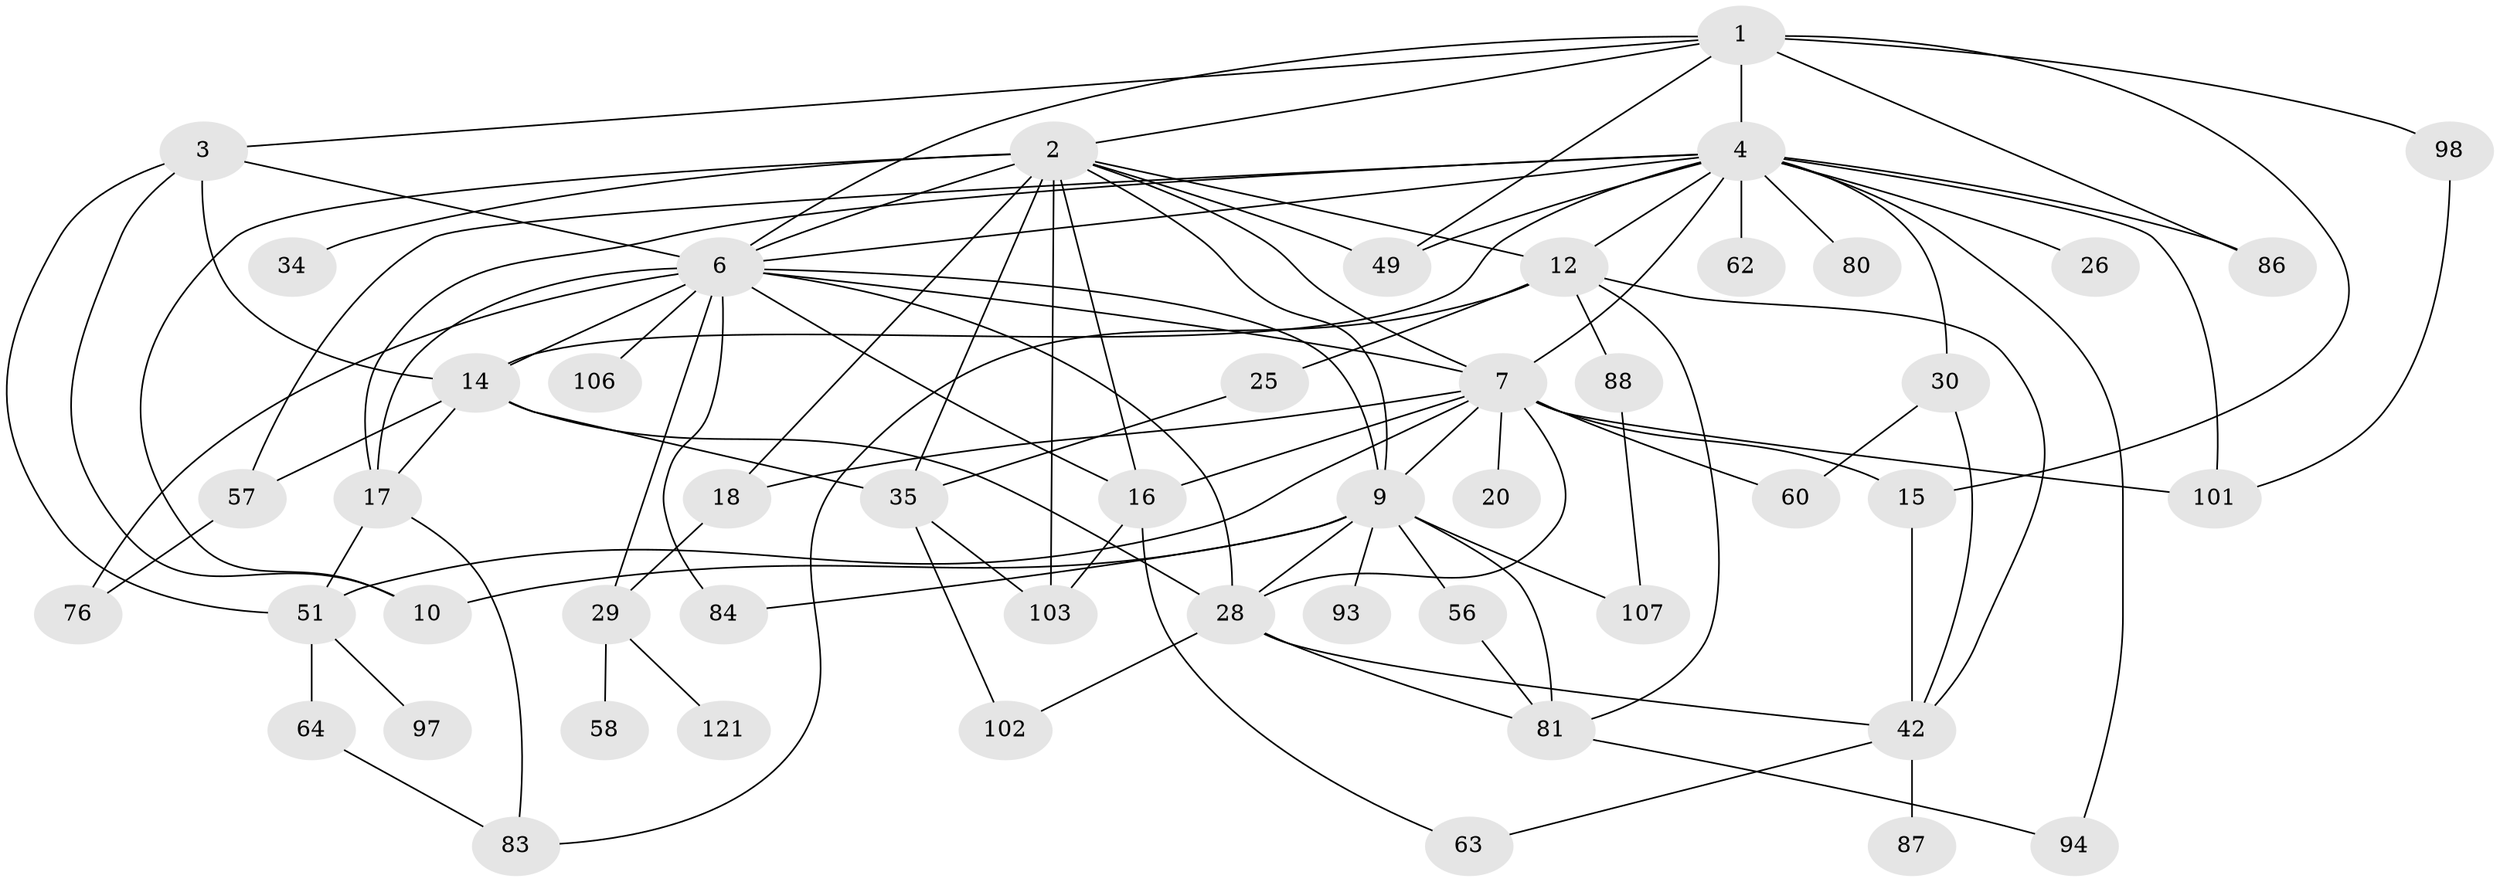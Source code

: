 // original degree distribution, {6: 0.06349206349206349, 9: 0.023809523809523808, 5: 0.09523809523809523, 8: 0.007936507936507936, 3: 0.18253968253968253, 4: 0.10317460317460317, 1: 0.20634920634920634, 2: 0.31746031746031744}
// Generated by graph-tools (version 1.1) at 2025/17/03/04/25 18:17:14]
// undirected, 50 vertices, 98 edges
graph export_dot {
graph [start="1"]
  node [color=gray90,style=filled];
  1 [super="+31+8"];
  2 [super="+70"];
  3 [super="+43+90"];
  4 [super="+11+112+72+5"];
  6 [super="+13"];
  7 [super="+38+21"];
  9 [super="+22+69+19"];
  10;
  12 [super="+126+23"];
  14 [super="+52+37"];
  15 [super="+79"];
  16 [super="+92+53"];
  17;
  18 [super="+44+77"];
  20;
  25;
  26;
  28 [super="+75+118"];
  29 [super="+40"];
  30 [super="+73+119"];
  34;
  35 [super="+67"];
  42 [super="+54"];
  49;
  51 [super="+55"];
  56;
  57 [super="+105+68"];
  58 [super="+61"];
  60;
  62;
  63;
  64 [super="+114"];
  76;
  80;
  81;
  83 [super="+99"];
  84;
  86;
  87;
  88;
  93 [super="+120"];
  94;
  97;
  98;
  101;
  102;
  103 [super="+125+123"];
  106;
  107 [super="+108"];
  121;
  1 -- 2;
  1 -- 3;
  1 -- 4 [weight=3];
  1 -- 15;
  1 -- 98;
  1 -- 6;
  1 -- 86;
  1 -- 49;
  2 -- 7;
  2 -- 9;
  2 -- 18;
  2 -- 34;
  2 -- 35;
  2 -- 49;
  2 -- 103;
  2 -- 16 [weight=2];
  2 -- 6;
  2 -- 10;
  2 -- 12;
  3 -- 10;
  3 -- 14;
  3 -- 6;
  3 -- 51;
  4 -- 80;
  4 -- 26 [weight=2];
  4 -- 12;
  4 -- 30 [weight=2];
  4 -- 101;
  4 -- 6;
  4 -- 7;
  4 -- 14;
  4 -- 17;
  4 -- 49;
  4 -- 86;
  4 -- 62;
  4 -- 57;
  4 -- 94;
  6 -- 14;
  6 -- 17;
  6 -- 7;
  6 -- 9 [weight=2];
  6 -- 106;
  6 -- 76;
  6 -- 16 [weight=2];
  6 -- 84;
  6 -- 28;
  6 -- 29;
  7 -- 20;
  7 -- 28;
  7 -- 9;
  7 -- 16;
  7 -- 18 [weight=2];
  7 -- 51;
  7 -- 101;
  7 -- 60;
  7 -- 15;
  9 -- 56;
  9 -- 10;
  9 -- 107;
  9 -- 81;
  9 -- 84;
  9 -- 28;
  9 -- 93;
  12 -- 88;
  12 -- 83;
  12 -- 81;
  12 -- 42;
  12 -- 25;
  14 -- 17;
  14 -- 57 [weight=2];
  14 -- 35;
  14 -- 28;
  15 -- 42;
  16 -- 103;
  16 -- 63;
  17 -- 51 [weight=2];
  17 -- 83;
  18 -- 29;
  25 -- 35;
  28 -- 42;
  28 -- 81;
  28 -- 102;
  29 -- 121;
  29 -- 58;
  30 -- 42;
  30 -- 60;
  35 -- 103;
  35 -- 102;
  42 -- 63;
  42 -- 87;
  51 -- 64;
  51 -- 97;
  56 -- 81;
  57 -- 76;
  64 -- 83;
  81 -- 94;
  88 -- 107;
  98 -- 101;
}

